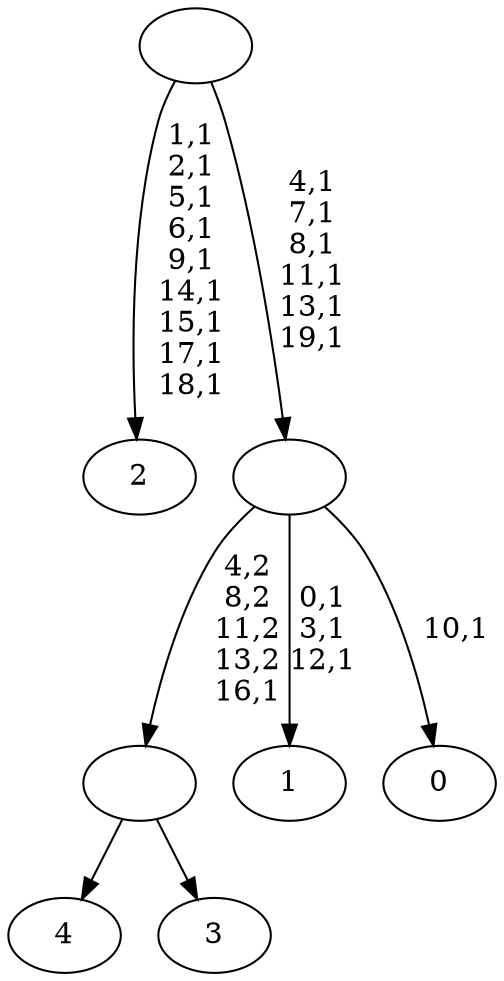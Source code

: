 digraph T {
	25 [label="4"]
	24 [label="3"]
	23 [label=""]
	22 [label="2"]
	12 [label="1"]
	8 [label="0"]
	6 [label=""]
	0 [label=""]
	23 -> 25 [label=""]
	23 -> 24 [label=""]
	6 -> 8 [label="10,1"]
	6 -> 12 [label="0,1\n3,1\n12,1"]
	6 -> 23 [label="4,2\n8,2\n11,2\n13,2\n16,1"]
	0 -> 6 [label="4,1\n7,1\n8,1\n11,1\n13,1\n19,1"]
	0 -> 22 [label="1,1\n2,1\n5,1\n6,1\n9,1\n14,1\n15,1\n17,1\n18,1"]
}
